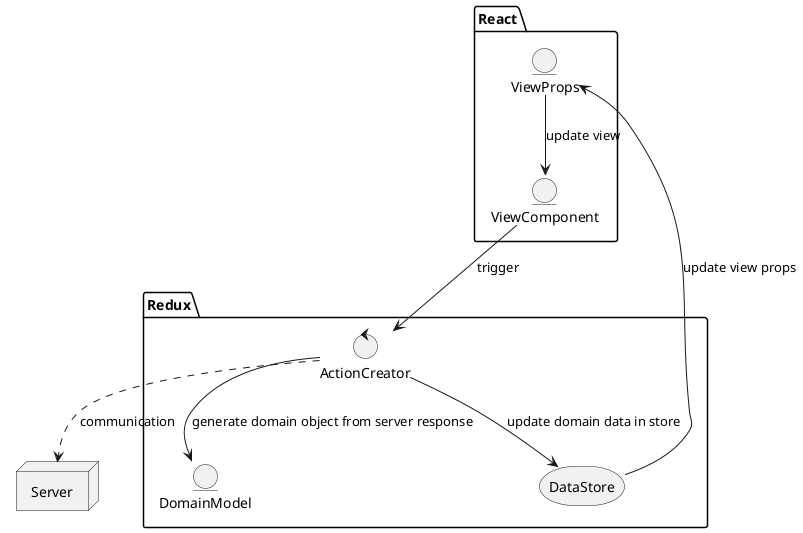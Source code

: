 @startuml ""

package React {
    entity ViewProps
    entity ViewComponent
}

package Redux {
    entity DomainModel
    storage DataStore
    control ActionCreator
}

node Server

ViewComponent --> ActionCreator: trigger
ActionCreator ..> Server: communication
ActionCreator --> DomainModel: generate domain object from server response
ActionCreator --> DataStore: update domain data in store
DataStore --> ViewProps: update view props
ViewProps --> ViewComponent: update view


@enduml